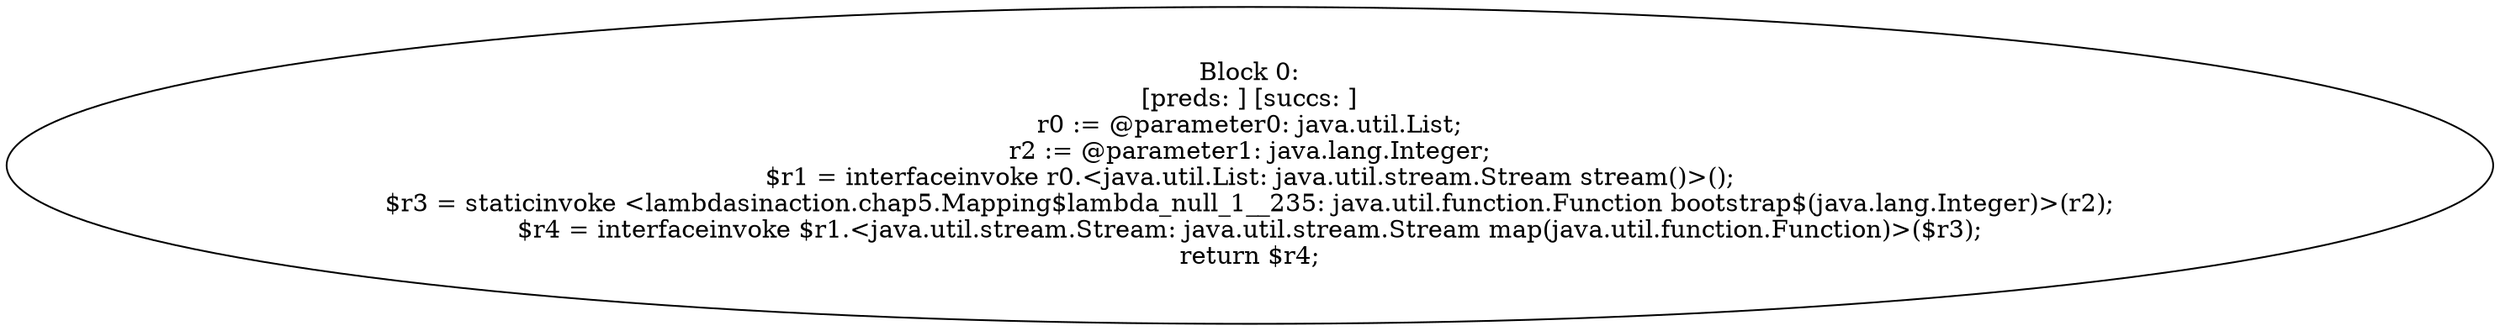 digraph "unitGraph" {
    "Block 0:
[preds: ] [succs: ]
r0 := @parameter0: java.util.List;
r2 := @parameter1: java.lang.Integer;
$r1 = interfaceinvoke r0.<java.util.List: java.util.stream.Stream stream()>();
$r3 = staticinvoke <lambdasinaction.chap5.Mapping$lambda_null_1__235: java.util.function.Function bootstrap$(java.lang.Integer)>(r2);
$r4 = interfaceinvoke $r1.<java.util.stream.Stream: java.util.stream.Stream map(java.util.function.Function)>($r3);
return $r4;
"
}
